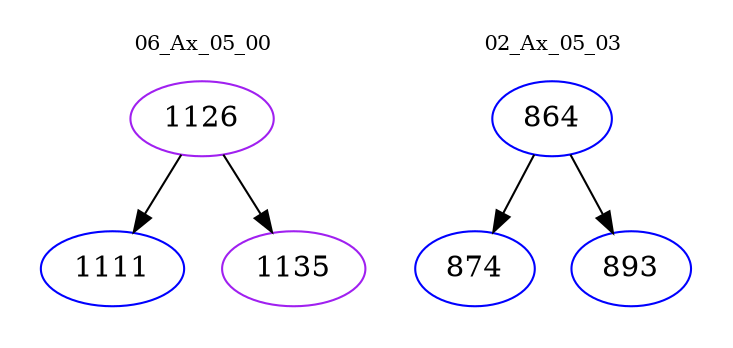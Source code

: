 digraph{
subgraph cluster_0 {
color = white
label = "06_Ax_05_00";
fontsize=10;
T0_1126 [label="1126", color="purple"]
T0_1126 -> T0_1111 [color="black"]
T0_1111 [label="1111", color="blue"]
T0_1126 -> T0_1135 [color="black"]
T0_1135 [label="1135", color="purple"]
}
subgraph cluster_1 {
color = white
label = "02_Ax_05_03";
fontsize=10;
T1_864 [label="864", color="blue"]
T1_864 -> T1_874 [color="black"]
T1_874 [label="874", color="blue"]
T1_864 -> T1_893 [color="black"]
T1_893 [label="893", color="blue"]
}
}

